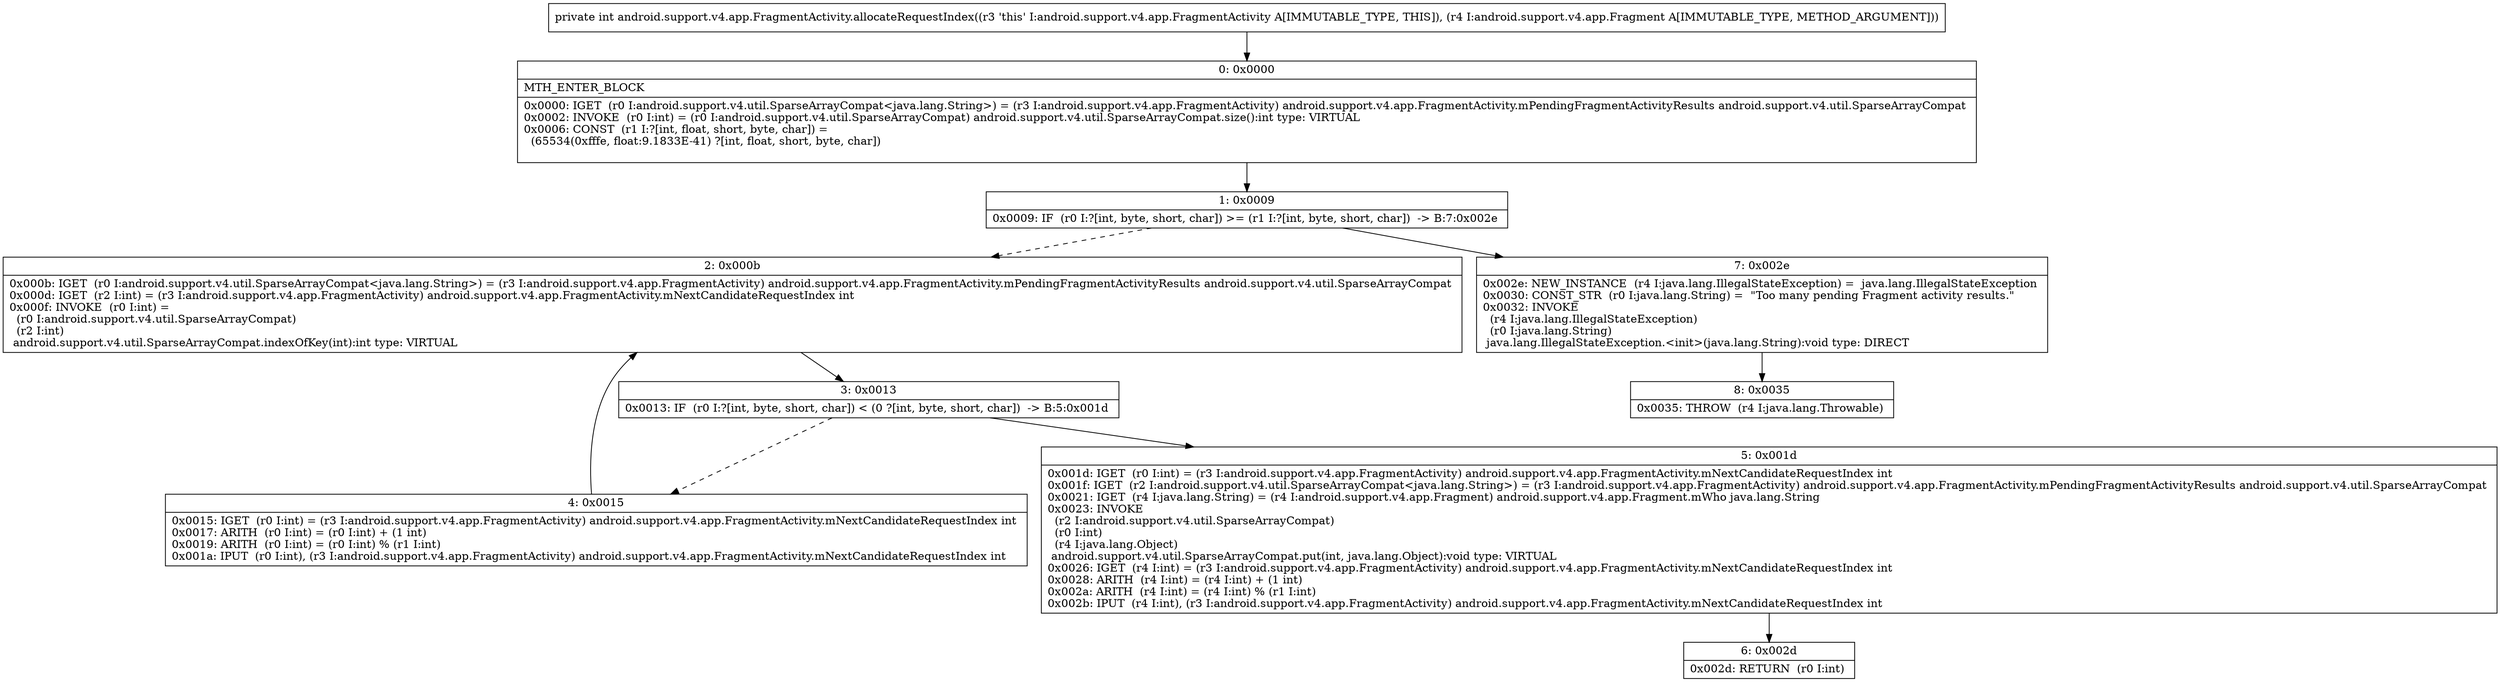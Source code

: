 digraph "CFG forandroid.support.v4.app.FragmentActivity.allocateRequestIndex(Landroid\/support\/v4\/app\/Fragment;)I" {
Node_0 [shape=record,label="{0\:\ 0x0000|MTH_ENTER_BLOCK\l|0x0000: IGET  (r0 I:android.support.v4.util.SparseArrayCompat\<java.lang.String\>) = (r3 I:android.support.v4.app.FragmentActivity) android.support.v4.app.FragmentActivity.mPendingFragmentActivityResults android.support.v4.util.SparseArrayCompat \l0x0002: INVOKE  (r0 I:int) = (r0 I:android.support.v4.util.SparseArrayCompat) android.support.v4.util.SparseArrayCompat.size():int type: VIRTUAL \l0x0006: CONST  (r1 I:?[int, float, short, byte, char]) = \l  (65534(0xfffe, float:9.1833E\-41) ?[int, float, short, byte, char])\l \l}"];
Node_1 [shape=record,label="{1\:\ 0x0009|0x0009: IF  (r0 I:?[int, byte, short, char]) \>= (r1 I:?[int, byte, short, char])  \-\> B:7:0x002e \l}"];
Node_2 [shape=record,label="{2\:\ 0x000b|0x000b: IGET  (r0 I:android.support.v4.util.SparseArrayCompat\<java.lang.String\>) = (r3 I:android.support.v4.app.FragmentActivity) android.support.v4.app.FragmentActivity.mPendingFragmentActivityResults android.support.v4.util.SparseArrayCompat \l0x000d: IGET  (r2 I:int) = (r3 I:android.support.v4.app.FragmentActivity) android.support.v4.app.FragmentActivity.mNextCandidateRequestIndex int \l0x000f: INVOKE  (r0 I:int) = \l  (r0 I:android.support.v4.util.SparseArrayCompat)\l  (r2 I:int)\l android.support.v4.util.SparseArrayCompat.indexOfKey(int):int type: VIRTUAL \l}"];
Node_3 [shape=record,label="{3\:\ 0x0013|0x0013: IF  (r0 I:?[int, byte, short, char]) \< (0 ?[int, byte, short, char])  \-\> B:5:0x001d \l}"];
Node_4 [shape=record,label="{4\:\ 0x0015|0x0015: IGET  (r0 I:int) = (r3 I:android.support.v4.app.FragmentActivity) android.support.v4.app.FragmentActivity.mNextCandidateRequestIndex int \l0x0017: ARITH  (r0 I:int) = (r0 I:int) + (1 int) \l0x0019: ARITH  (r0 I:int) = (r0 I:int) % (r1 I:int) \l0x001a: IPUT  (r0 I:int), (r3 I:android.support.v4.app.FragmentActivity) android.support.v4.app.FragmentActivity.mNextCandidateRequestIndex int \l}"];
Node_5 [shape=record,label="{5\:\ 0x001d|0x001d: IGET  (r0 I:int) = (r3 I:android.support.v4.app.FragmentActivity) android.support.v4.app.FragmentActivity.mNextCandidateRequestIndex int \l0x001f: IGET  (r2 I:android.support.v4.util.SparseArrayCompat\<java.lang.String\>) = (r3 I:android.support.v4.app.FragmentActivity) android.support.v4.app.FragmentActivity.mPendingFragmentActivityResults android.support.v4.util.SparseArrayCompat \l0x0021: IGET  (r4 I:java.lang.String) = (r4 I:android.support.v4.app.Fragment) android.support.v4.app.Fragment.mWho java.lang.String \l0x0023: INVOKE  \l  (r2 I:android.support.v4.util.SparseArrayCompat)\l  (r0 I:int)\l  (r4 I:java.lang.Object)\l android.support.v4.util.SparseArrayCompat.put(int, java.lang.Object):void type: VIRTUAL \l0x0026: IGET  (r4 I:int) = (r3 I:android.support.v4.app.FragmentActivity) android.support.v4.app.FragmentActivity.mNextCandidateRequestIndex int \l0x0028: ARITH  (r4 I:int) = (r4 I:int) + (1 int) \l0x002a: ARITH  (r4 I:int) = (r4 I:int) % (r1 I:int) \l0x002b: IPUT  (r4 I:int), (r3 I:android.support.v4.app.FragmentActivity) android.support.v4.app.FragmentActivity.mNextCandidateRequestIndex int \l}"];
Node_6 [shape=record,label="{6\:\ 0x002d|0x002d: RETURN  (r0 I:int) \l}"];
Node_7 [shape=record,label="{7\:\ 0x002e|0x002e: NEW_INSTANCE  (r4 I:java.lang.IllegalStateException) =  java.lang.IllegalStateException \l0x0030: CONST_STR  (r0 I:java.lang.String) =  \"Too many pending Fragment activity results.\" \l0x0032: INVOKE  \l  (r4 I:java.lang.IllegalStateException)\l  (r0 I:java.lang.String)\l java.lang.IllegalStateException.\<init\>(java.lang.String):void type: DIRECT \l}"];
Node_8 [shape=record,label="{8\:\ 0x0035|0x0035: THROW  (r4 I:java.lang.Throwable) \l}"];
MethodNode[shape=record,label="{private int android.support.v4.app.FragmentActivity.allocateRequestIndex((r3 'this' I:android.support.v4.app.FragmentActivity A[IMMUTABLE_TYPE, THIS]), (r4 I:android.support.v4.app.Fragment A[IMMUTABLE_TYPE, METHOD_ARGUMENT])) }"];
MethodNode -> Node_0;
Node_0 -> Node_1;
Node_1 -> Node_2[style=dashed];
Node_1 -> Node_7;
Node_2 -> Node_3;
Node_3 -> Node_4[style=dashed];
Node_3 -> Node_5;
Node_4 -> Node_2;
Node_5 -> Node_6;
Node_7 -> Node_8;
}

